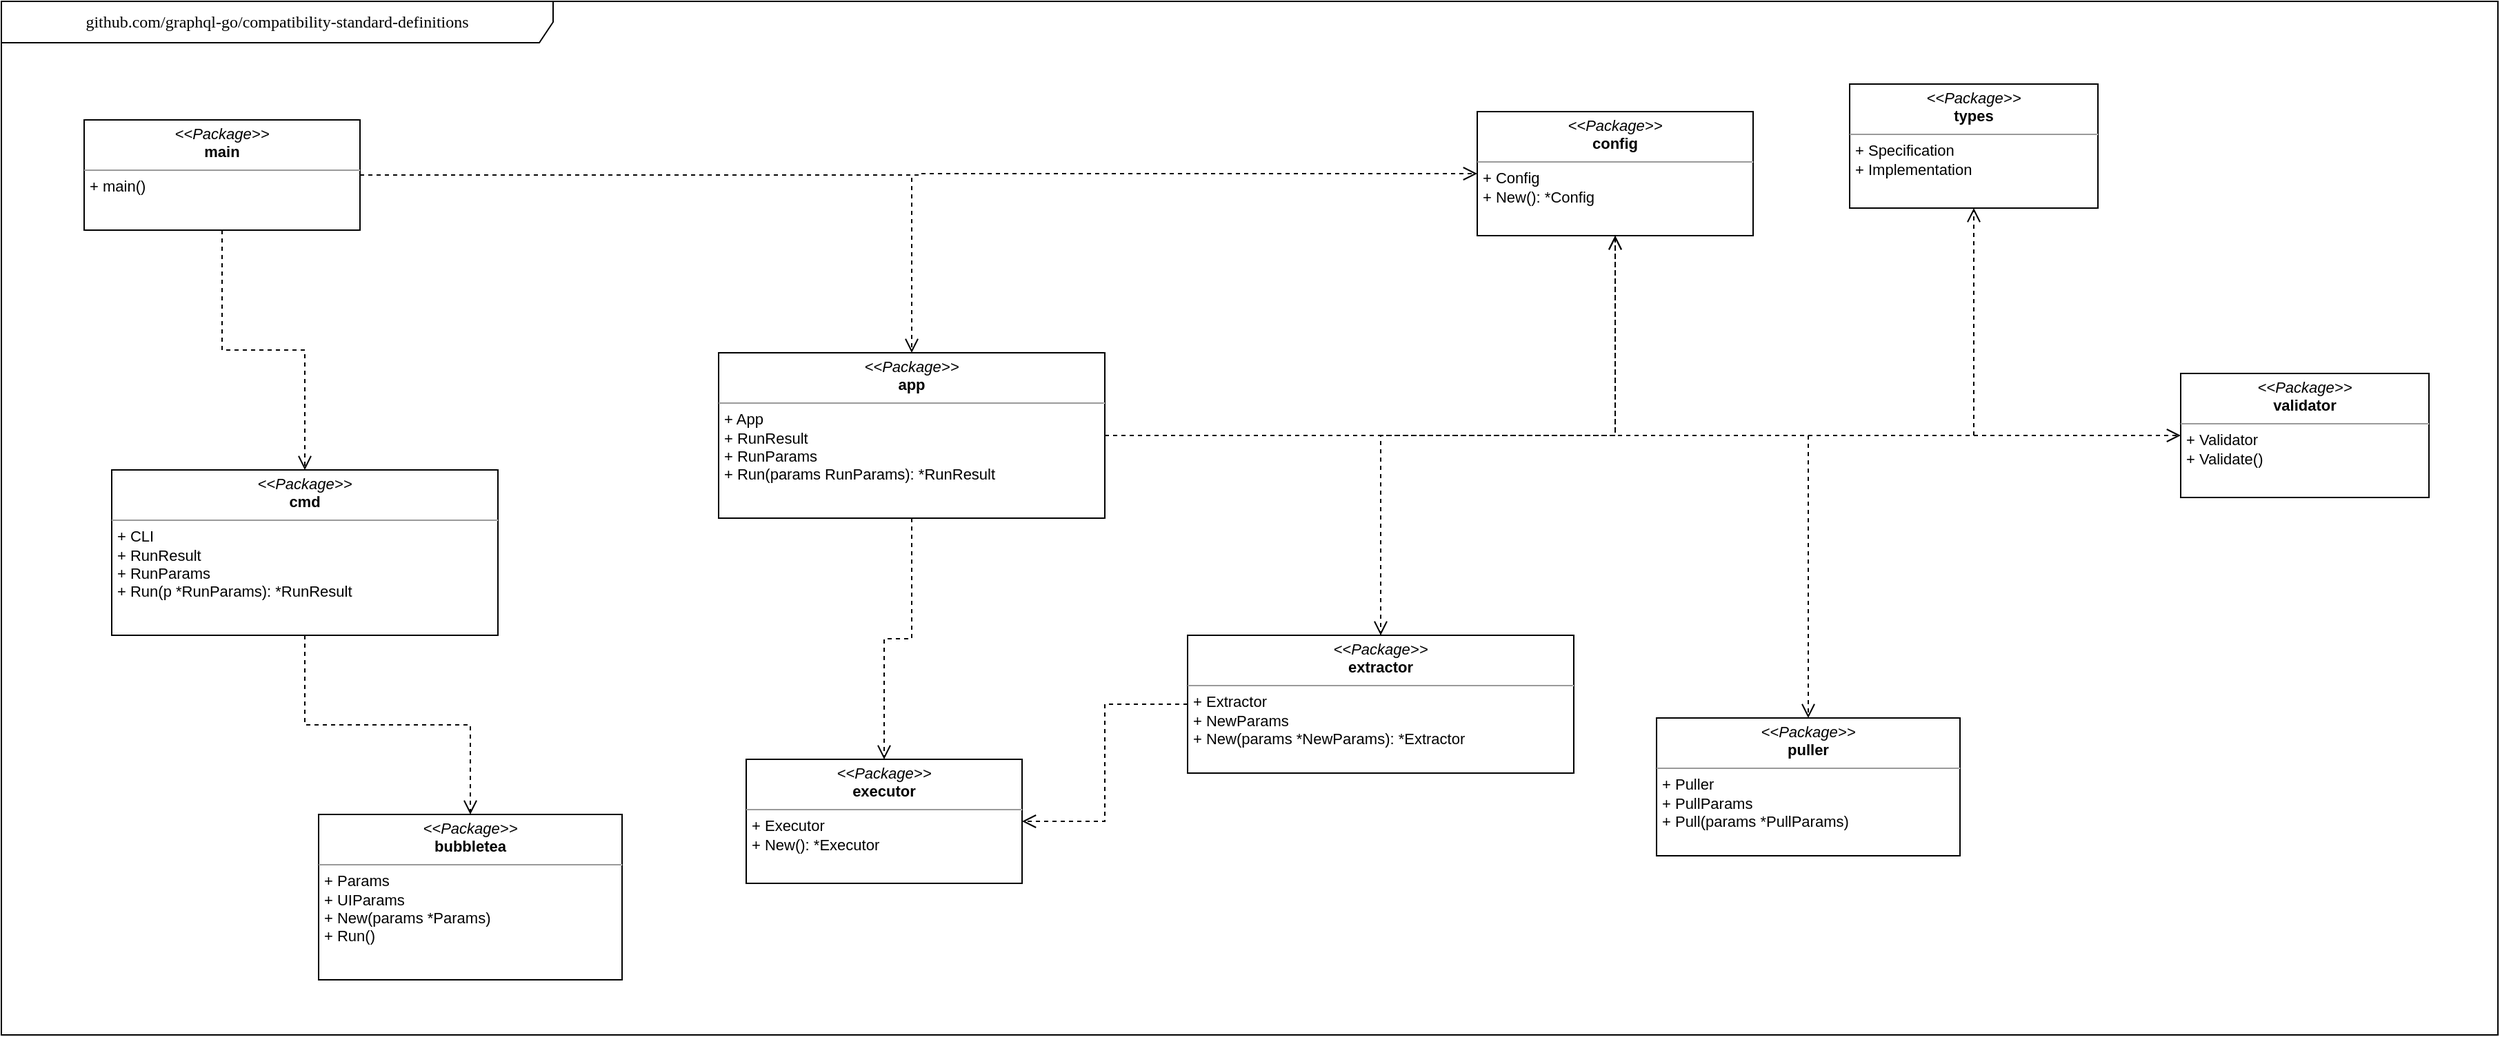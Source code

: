 <mxfile version="24.7.17">
  <diagram name="Page-1" id="compatibility-standard-definitions-components">
    <mxGraphModel dx="2012" dy="1824" grid="1" gridSize="10" guides="1" tooltips="1" connect="1" arrows="1" fold="1" page="0" pageScale="1" pageWidth="850" pageHeight="1100" background="none" math="0" shadow="0">
      <root>
        <mxCell id="0" />
        <mxCell id="1" parent="0" />
        <mxCell id="main-frame" value="github.com/graphql-go/compatibility-standard-definitions" style="shape=umlFrame;whiteSpace=wrap;html=1;rounded=0;shadow=0;comic=0;labelBackgroundColor=none;strokeWidth=1;fontFamily=Verdana;fontSize=12;align=center;width=400;height=30;" parent="1" vertex="1">
          <mxGeometry x="20" y="-650" width="1810" height="750" as="geometry" />
        </mxCell>
        <mxCell id="main-package" value="&lt;p style=&quot;margin:0px;margin-top:4px;text-align:center;&quot;&gt;&lt;i&gt;&amp;lt;&amp;lt;Package&amp;gt;&amp;gt;&lt;/i&gt;&lt;br&gt;&lt;b&gt;main&lt;/b&gt;&lt;br&gt;&lt;/p&gt;&lt;hr size=&quot;1&quot;&gt;&lt;p style=&quot;margin:0px;margin-left:4px;&quot;&gt;+ main()&lt;br&gt;&lt;/p&gt;" style="verticalAlign=top;align=left;overflow=fill;fontSize=11;fontFamily=Helvetica;html=1;rounded=0;shadow=0;comic=0;labelBackgroundColor=none;strokeWidth=1" parent="1" vertex="1">
          <mxGeometry x="80" y="-564" width="200" height="80" as="geometry" />
        </mxCell>
        <mxCell id="app-package" value="&lt;p style=&quot;margin:0px;margin-top:4px;text-align:center;&quot;&gt;&lt;i&gt;&amp;lt;&amp;lt;Package&amp;gt;&amp;gt;&lt;/i&gt;&lt;br&gt;&lt;b&gt;app&lt;/b&gt;&lt;br&gt;&lt;/p&gt;&lt;hr size=&quot;1&quot;&gt;&lt;p style=&quot;margin:0px;margin-left:4px;&quot;&gt;+ App&lt;br&gt;+ RunResult&lt;br&gt;+ RunParams&lt;br&gt;+ Run(params RunParams): *RunResult&lt;br&gt;&lt;/p&gt;" style="verticalAlign=top;align=left;overflow=fill;fontSize=11;fontFamily=Helvetica;html=1;rounded=0;shadow=0;comic=0;labelBackgroundColor=none;strokeWidth=1" parent="1" vertex="1">
          <mxGeometry x="540" y="-395" width="280" height="120" as="geometry" />
        </mxCell>
        <mxCell id="cmd-package" value="&lt;p style=&quot;margin:0px;margin-top:4px;text-align:center;&quot;&gt;&lt;i&gt;&amp;lt;&amp;lt;Package&amp;gt;&amp;gt;&lt;/i&gt;&lt;br&gt;&lt;b&gt;cmd&lt;/b&gt;&lt;br&gt;&lt;/p&gt;&lt;hr size=&quot;1&quot;&gt;&lt;p style=&quot;margin:0px;margin-left:4px;&quot;&gt;+ CLI&lt;br&gt;+ RunResult&lt;br&gt;+ RunParams&lt;br&gt;+ Run(p *RunParams): *RunResult&lt;br&gt;&lt;/p&gt;" style="verticalAlign=top;align=left;overflow=fill;fontSize=11;fontFamily=Helvetica;html=1;rounded=0;shadow=0;comic=0;labelBackgroundColor=none;strokeWidth=1" parent="1" vertex="1">
          <mxGeometry x="100" y="-310" width="280" height="120" as="geometry" />
        </mxCell>
        <mxCell id="config-package" value="&lt;p style=&quot;margin:0px;margin-top:4px;text-align:center;&quot;&gt;&lt;i&gt;&amp;lt;&amp;lt;Package&amp;gt;&amp;gt;&lt;/i&gt;&lt;br&gt;&lt;b&gt;config&lt;/b&gt;&lt;br&gt;&lt;/p&gt;&lt;hr size=&quot;1&quot;&gt;&lt;p style=&quot;margin:0px;margin-left:4px;&quot;&gt;+ Config&lt;br&gt;+ New(): *Config&lt;br&gt;&lt;/p&gt;" style="verticalAlign=top;align=left;overflow=fill;fontSize=11;fontFamily=Helvetica;html=1;rounded=0;shadow=0;comic=0;labelBackgroundColor=none;strokeWidth=1" parent="1" vertex="1">
          <mxGeometry x="1090" y="-570" width="200" height="90" as="geometry" />
        </mxCell>
        <mxCell id="executor-package" value="&lt;p style=&quot;margin:0px;margin-top:4px;text-align:center;&quot;&gt;&lt;i&gt;&amp;lt;&amp;lt;Package&amp;gt;&amp;gt;&lt;/i&gt;&lt;br&gt;&lt;b&gt;executor&lt;/b&gt;&lt;br&gt;&lt;/p&gt;&lt;hr size=&quot;1&quot;&gt;&lt;p style=&quot;margin:0px;margin-left:4px;&quot;&gt;+ Executor&lt;br&gt;+ New(): *Executor&lt;br&gt;&lt;/p&gt;" style="verticalAlign=top;align=left;overflow=fill;fontSize=11;fontFamily=Helvetica;html=1;rounded=0;shadow=0;comic=0;labelBackgroundColor=none;strokeWidth=1" parent="1" vertex="1">
          <mxGeometry x="560" y="-100" width="200" height="90" as="geometry" />
        </mxCell>
        <mxCell id="extractor-package" value="&lt;p style=&quot;margin:0px;margin-top:4px;text-align:center;&quot;&gt;&lt;i&gt;&amp;lt;&amp;lt;Package&amp;gt;&amp;gt;&lt;/i&gt;&lt;br&gt;&lt;b&gt;extractor&lt;/b&gt;&lt;br&gt;&lt;/p&gt;&lt;hr size=&quot;1&quot;&gt;&lt;p style=&quot;margin:0px;margin-left:4px;&quot;&gt;+ Extractor&lt;br&gt;+ NewParams&lt;br&gt;+ New(params *NewParams): *Extractor&lt;br&gt;&lt;/p&gt;" style="verticalAlign=top;align=left;overflow=fill;fontSize=11;fontFamily=Helvetica;html=1;rounded=0;shadow=0;comic=0;labelBackgroundColor=none;strokeWidth=1" parent="1" vertex="1">
          <mxGeometry x="880" y="-190" width="280" height="100" as="geometry" />
        </mxCell>
        <mxCell id="puller-package" value="&lt;p style=&quot;margin:0px;margin-top:4px;text-align:center;&quot;&gt;&lt;i&gt;&amp;lt;&amp;lt;Package&amp;gt;&amp;gt;&lt;/i&gt;&lt;br&gt;&lt;b&gt;puller&lt;/b&gt;&lt;br&gt;&lt;/p&gt;&lt;hr size=&quot;1&quot;&gt;&lt;p style=&quot;margin:0px;margin-left:4px;&quot;&gt;+ Puller&lt;br&gt;+ PullParams&lt;br&gt;+ Pull(params *PullParams)&lt;br&gt;&lt;/p&gt;" style="verticalAlign=top;align=left;overflow=fill;fontSize=11;fontFamily=Helvetica;html=1;rounded=0;shadow=0;comic=0;labelBackgroundColor=none;strokeWidth=1" parent="1" vertex="1">
          <mxGeometry x="1220" y="-130" width="220" height="100" as="geometry" />
        </mxCell>
        <mxCell id="validator-package" value="&lt;p style=&quot;margin:0px;margin-top:4px;text-align:center;&quot;&gt;&lt;i&gt;&amp;lt;&amp;lt;Package&amp;gt;&amp;gt;&lt;/i&gt;&lt;br&gt;&lt;b&gt;validator&lt;/b&gt;&lt;br&gt;&lt;/p&gt;&lt;hr size=&quot;1&quot;&gt;&lt;p style=&quot;margin:0px;margin-left:4px;&quot;&gt;+ Validator&lt;br&gt;+ Validate()&lt;br&gt;&lt;/p&gt;" style="verticalAlign=top;align=left;overflow=fill;fontSize=11;fontFamily=Helvetica;html=1;rounded=0;shadow=0;comic=0;labelBackgroundColor=none;strokeWidth=1" parent="1" vertex="1">
          <mxGeometry x="1600" y="-380" width="180" height="90" as="geometry" />
        </mxCell>
        <mxCell id="types-package" value="&lt;p style=&quot;margin:0px;margin-top:4px;text-align:center;&quot;&gt;&lt;i&gt;&amp;lt;&amp;lt;Package&amp;gt;&amp;gt;&lt;/i&gt;&lt;br&gt;&lt;b&gt;types&lt;/b&gt;&lt;br&gt;&lt;/p&gt;&lt;hr size=&quot;1&quot;&gt;&lt;p style=&quot;margin:0px;margin-left:4px;&quot;&gt;+ Specification&lt;br&gt;+ Implementation&lt;br&gt;&lt;/p&gt;" style="verticalAlign=top;align=left;overflow=fill;fontSize=11;fontFamily=Helvetica;html=1;rounded=0;shadow=0;comic=0;labelBackgroundColor=none;strokeWidth=1" parent="1" vertex="1">
          <mxGeometry x="1360" y="-590" width="180" height="90" as="geometry" />
        </mxCell>
        <mxCell id="bubbletea-package" value="&lt;p style=&quot;margin:0px;margin-top:4px;text-align:center;&quot;&gt;&lt;i&gt;&amp;lt;&amp;lt;Package&amp;gt;&amp;gt;&lt;/i&gt;&lt;br&gt;&lt;b&gt;bubbletea&lt;/b&gt;&lt;br&gt;&lt;/p&gt;&lt;hr size=&quot;1&quot;&gt;&lt;p style=&quot;margin:0px;margin-left:4px;&quot;&gt;+ Params&lt;br&gt;+ UIParams&lt;br&gt;+ New(params *Params)&lt;br&gt;+ Run()&lt;br&gt;&lt;/p&gt;" style="verticalAlign=top;align=left;overflow=fill;fontSize=11;fontFamily=Helvetica;html=1;rounded=0;shadow=0;comic=0;labelBackgroundColor=none;strokeWidth=1" parent="1" vertex="1">
          <mxGeometry x="250" y="-60" width="220" height="120" as="geometry" />
        </mxCell>
        <mxCell id="main-to-app" style="edgeStyle=orthogonalEdgeStyle;rounded=0;html=1;dashed=1;labelBackgroundColor=none;startFill=0;endArrow=open;endFill=0;endSize=8;fontFamily=Helvetica;fontSize=10;" parent="1" source="main-package" target="app-package" edge="1">
          <mxGeometry relative="1" as="geometry" />
        </mxCell>
        <mxCell id="main-to-cmd" style="edgeStyle=orthogonalEdgeStyle;rounded=0;html=1;dashed=1;labelBackgroundColor=none;startFill=0;endArrow=open;endFill=0;endSize=8;fontFamily=Helvetica;fontSize=10;" parent="1" source="main-package" target="cmd-package" edge="1">
          <mxGeometry relative="1" as="geometry" />
        </mxCell>
        <mxCell id="main-to-config" style="edgeStyle=orthogonalEdgeStyle;rounded=0;html=1;dashed=1;labelBackgroundColor=none;startFill=0;endArrow=open;endFill=0;endSize=8;fontFamily=Helvetica;fontSize=10;" parent="1" source="main-package" target="config-package" edge="1">
          <mxGeometry relative="1" as="geometry" />
        </mxCell>
        <mxCell id="app-to-config" style="edgeStyle=orthogonalEdgeStyle;rounded=0;html=1;dashed=1;labelBackgroundColor=none;startFill=0;endArrow=open;endFill=0;endSize=8;fontFamily=Helvetica;fontSize=10;" parent="1" source="app-package" target="config-package" edge="1">
          <mxGeometry relative="1" as="geometry" />
        </mxCell>
        <mxCell id="app-to-executor" style="edgeStyle=orthogonalEdgeStyle;rounded=0;html=1;dashed=1;labelBackgroundColor=none;startFill=0;endArrow=open;endFill=0;endSize=8;fontFamily=Helvetica;fontSize=10;" parent="1" source="app-package" target="executor-package" edge="1">
          <mxGeometry relative="1" as="geometry" />
        </mxCell>
        <mxCell id="app-to-extractor" style="edgeStyle=orthogonalEdgeStyle;rounded=0;html=1;dashed=1;labelBackgroundColor=none;startFill=0;endArrow=open;endFill=0;endSize=8;fontFamily=Helvetica;fontSize=10;" parent="1" source="app-package" target="extractor-package" edge="1">
          <mxGeometry relative="1" as="geometry" />
        </mxCell>
        <mxCell id="app-to-puller" style="edgeStyle=orthogonalEdgeStyle;rounded=0;html=1;dashed=1;labelBackgroundColor=none;startFill=0;endArrow=open;endFill=0;endSize=8;fontFamily=Helvetica;fontSize=10;" parent="1" source="app-package" target="puller-package" edge="1">
          <mxGeometry relative="1" as="geometry" />
        </mxCell>
        <mxCell id="app-to-validator" style="edgeStyle=orthogonalEdgeStyle;rounded=0;html=1;dashed=1;labelBackgroundColor=none;startFill=0;endArrow=open;endFill=0;endSize=8;fontFamily=Helvetica;fontSize=10;" parent="1" source="app-package" target="validator-package" edge="1">
          <mxGeometry relative="1" as="geometry" />
        </mxCell>
        <mxCell id="app-to-types" style="edgeStyle=orthogonalEdgeStyle;rounded=0;html=1;dashed=1;labelBackgroundColor=none;startFill=0;endArrow=open;endFill=0;endSize=8;fontFamily=Helvetica;fontSize=10;" parent="1" source="app-package" target="types-package" edge="1">
          <mxGeometry relative="1" as="geometry" />
        </mxCell>
        <mxCell id="cmd-to-bubbletea" style="edgeStyle=orthogonalEdgeStyle;rounded=0;html=1;dashed=1;labelBackgroundColor=none;startFill=0;endArrow=open;endFill=0;endSize=8;fontFamily=Helvetica;fontSize=10;" parent="1" source="cmd-package" target="bubbletea-package" edge="1">
          <mxGeometry relative="1" as="geometry" />
        </mxCell>
        <mxCell id="extractor-to-config" style="edgeStyle=orthogonalEdgeStyle;rounded=0;html=1;dashed=1;labelBackgroundColor=none;startFill=0;endArrow=open;endFill=0;endSize=8;fontFamily=Helvetica;fontSize=10;" parent="1" source="extractor-package" target="config-package" edge="1">
          <mxGeometry relative="1" as="geometry" />
        </mxCell>
        <mxCell id="extractor-to-executor" style="edgeStyle=orthogonalEdgeStyle;rounded=0;html=1;dashed=1;labelBackgroundColor=none;startFill=0;endArrow=open;endFill=0;endSize=8;fontFamily=Helvetica;fontSize=10;" parent="1" source="extractor-package" target="executor-package" edge="1">
          <mxGeometry relative="1" as="geometry" />
        </mxCell>
      </root>
    </mxGraphModel>
  </diagram>
</mxfile>
